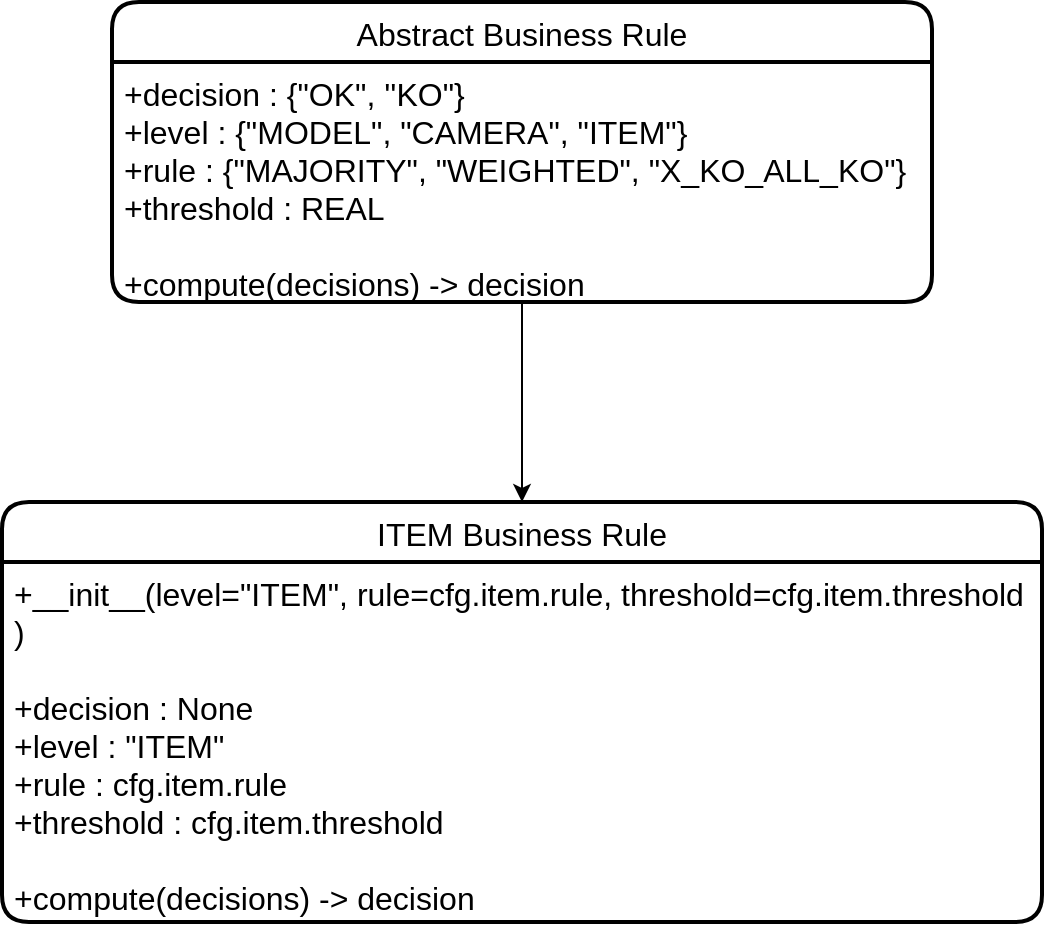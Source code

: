 <mxfile version="14.1.8" type="device"><diagram id="zWKzYUYaqTMH7SNfVBdR" name="Page-1"><mxGraphModel dx="279" dy="-2677" grid="1" gridSize="10" guides="1" tooltips="1" connect="1" arrows="1" fold="1" page="1" pageScale="1" pageWidth="827" pageHeight="1169" math="0" shadow="0"><root><mxCell id="0"/><mxCell id="1" parent="0"/><mxCell id="dEe_D3ewQMm3CIlVAbLO-1" value="Abstract Business Rule" style="swimlane;childLayout=stackLayout;horizontal=1;startSize=30;horizontalStack=0;rounded=1;fontSize=16;fontStyle=0;strokeWidth=2;resizeParent=0;resizeLast=1;shadow=0;dashed=0;align=center;" vertex="1" parent="1"><mxGeometry x="883" y="3508" width="410" height="150" as="geometry"/></mxCell><mxCell id="dEe_D3ewQMm3CIlVAbLO-2" value="+decision : {&quot;OK&quot;, ''KO&quot;}&#10;+level : {&quot;MODEL&quot;, &quot;CAMERA&quot;, &quot;ITEM&quot;}&#10;+rule : {&quot;MAJORITY&quot;, &quot;WEIGHTED&quot;, &quot;X_KO_ALL_KO&quot;}&#10;+threshold : REAL&#10;&#10;+compute(decisions) -&gt; decision" style="align=left;strokeColor=none;fillColor=none;spacingLeft=4;fontSize=16;verticalAlign=top;resizable=0;rotatable=0;part=1;" vertex="1" parent="dEe_D3ewQMm3CIlVAbLO-1"><mxGeometry y="30" width="410" height="120" as="geometry"/></mxCell><mxCell id="dEe_D3ewQMm3CIlVAbLO-3" value="ITEM Business Rule" style="swimlane;childLayout=stackLayout;horizontal=1;startSize=30;horizontalStack=0;rounded=1;fontSize=16;fontStyle=0;strokeWidth=2;resizeParent=0;resizeLast=1;shadow=0;dashed=0;align=center;" vertex="1" parent="1"><mxGeometry x="828" y="3758" width="520" height="210" as="geometry"/></mxCell><mxCell id="dEe_D3ewQMm3CIlVAbLO-4" value="+__init__(level=&quot;ITEM&quot;, rule=cfg.item.rule, threshold=cfg.item.threshold&#10;)&#10;&#10;+decision : None&#10;+level : &quot;ITEM&quot;&#10;+rule : cfg.item.rule&#10;+threshold : cfg.item.threshold&#10;&#10;+compute(decisions) -&gt; decision" style="align=left;strokeColor=none;fillColor=none;spacingLeft=4;fontSize=16;verticalAlign=top;resizable=0;rotatable=0;part=1;" vertex="1" parent="dEe_D3ewQMm3CIlVAbLO-3"><mxGeometry y="30" width="520" height="180" as="geometry"/></mxCell><mxCell id="dEe_D3ewQMm3CIlVAbLO-5" style="edgeStyle=orthogonalEdgeStyle;rounded=0;orthogonalLoop=1;jettySize=auto;html=1;entryX=0.5;entryY=0;entryDx=0;entryDy=0;fontSize=16;fontColor=#66CC00;" edge="1" parent="1" source="dEe_D3ewQMm3CIlVAbLO-2" target="dEe_D3ewQMm3CIlVAbLO-3"><mxGeometry relative="1" as="geometry"/></mxCell></root></mxGraphModel></diagram></mxfile>